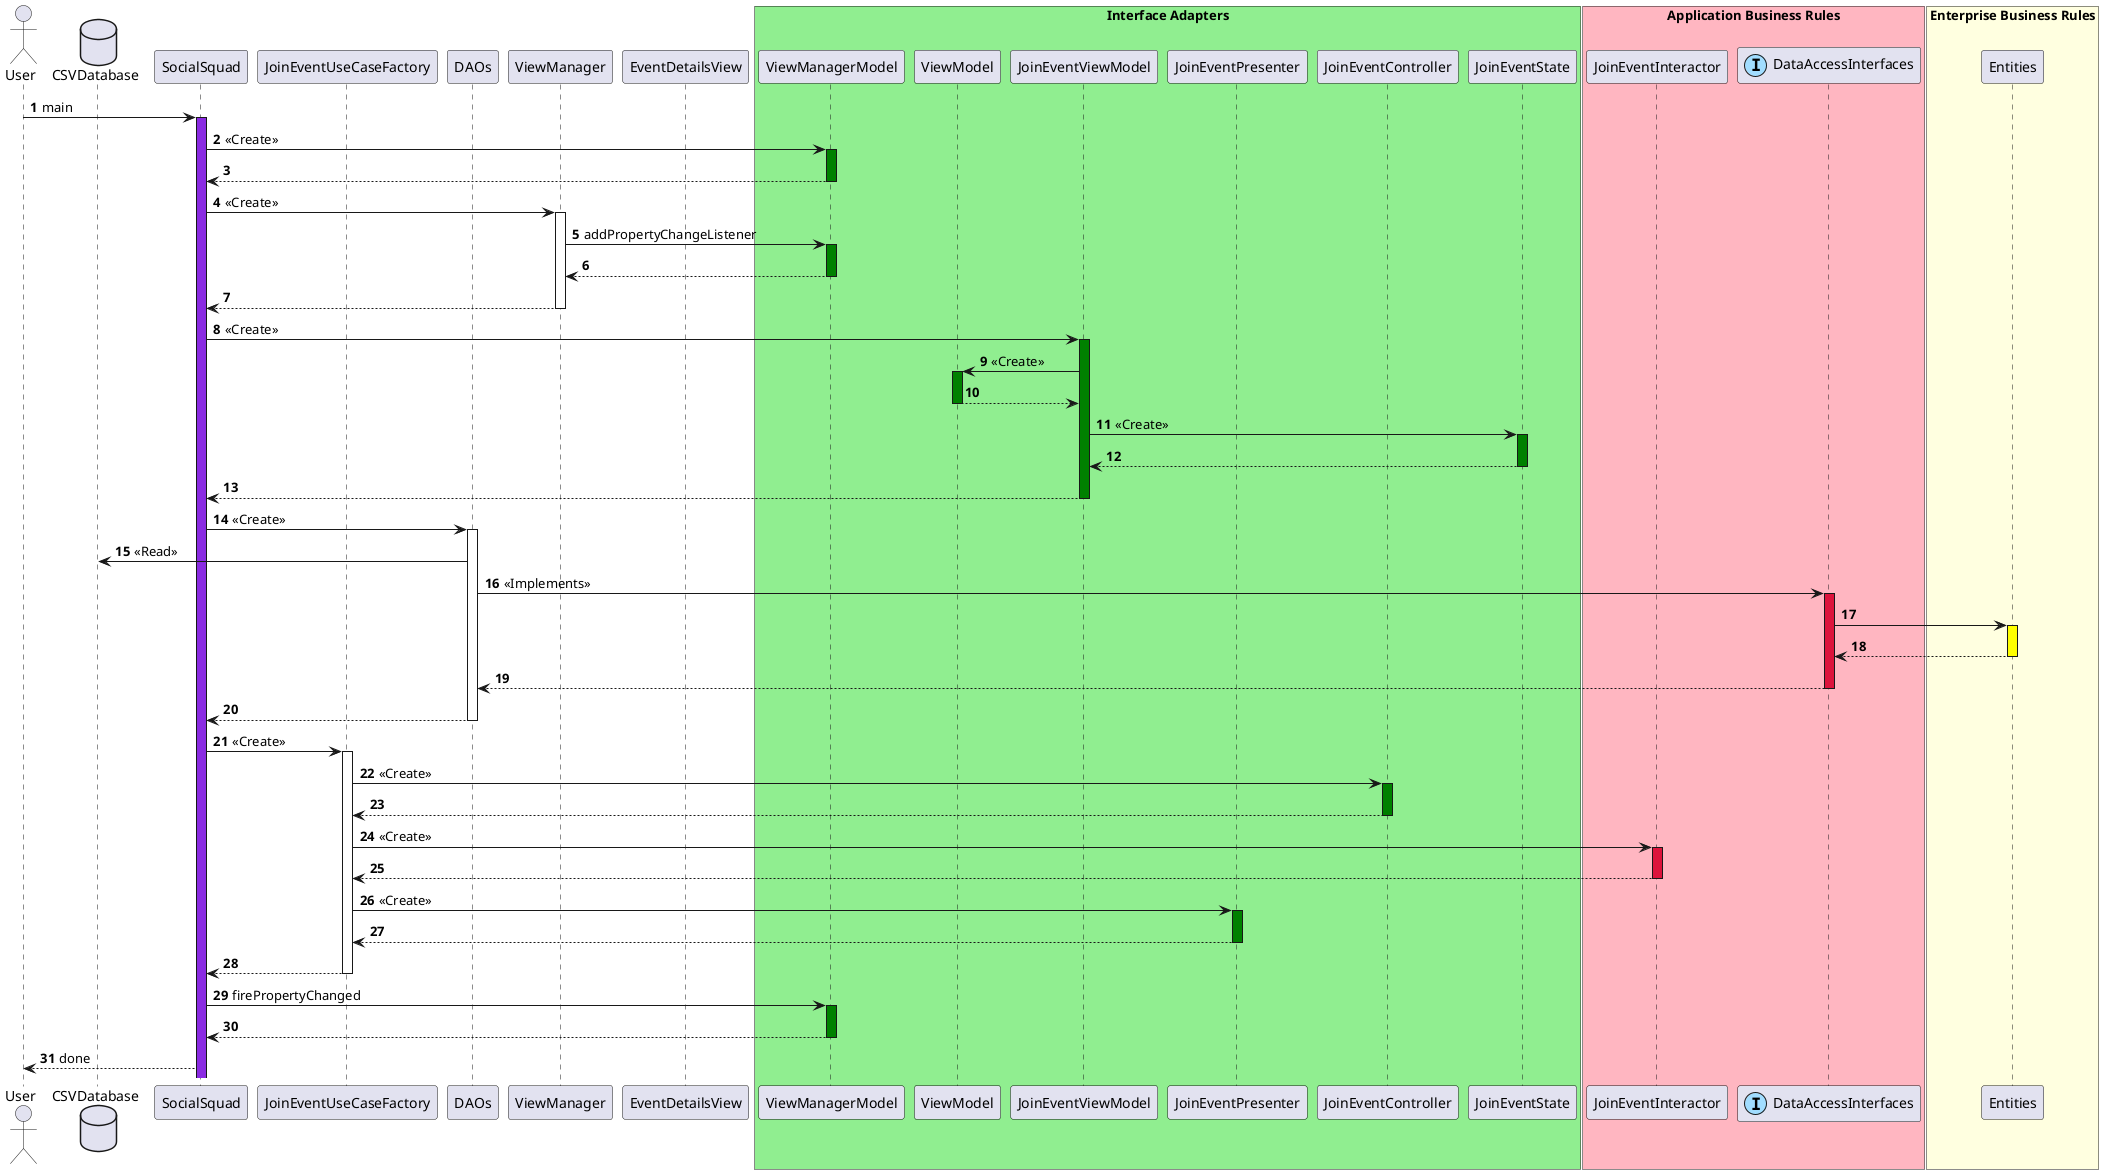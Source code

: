 @startuml
'https://plantuml.com/sequence-diagram
'JoinEventUseCase Factory

autonumber

'Outside
actor User
database CSVDatabase

'Data Access
participant SocialSquad
participant JoinEventUseCaseFactory
participant DAOs

'View
participant ViewManager
participant EventDetailsView

'Interface Adapters
box "Interface Adapters" #LightGreen
    'Interface Adapters (General)'
    participant ViewManagerModel
    participant ViewModel

    'Interface Adapters (JoinEvent)'
    participant JoinEventViewModel
    participant JoinEventPresenter
    participant JoinEventController
    participant JoinEventState
end box

'Application Business Rules
box "Application Business Rules" #LightPink
    participant JoinEventInteractor
    participant DataAccessInterfaces << (I,#A1DDFF) >>
end box

'Enterprise Business Rules
box "Enterprise Business Rules" #LightYellow
    participant Entities
end box





'1 Start
User -> SocialSquad: main
activate SocialSquad #BlueViolet
SocialSquad -> ViewManagerModel: <<Create>>
activate ViewManagerModel #Green
ViewManagerModel --> SocialSquad
deactivate ViewManagerModel #Yellow
SocialSquad -> ViewManager: <<Create>>
activate ViewManager

'Add view to ViewModelManager
ViewManager -> ViewManagerModel : addPropertyChangeListener
activate ViewManagerModel #Green
ViewManagerModel --> ViewManager
deactivate ViewManagerModel
ViewManager --> SocialSquad
deactivate ViewManager
'7 End

SocialSquad -> JoinEventViewModel: <<Create>>
activate JoinEventViewModel #Green
JoinEventViewModel -> ViewModel: <<Create>>
activate ViewModel #Green
ViewModel --> JoinEventViewModel
deactivate ViewModel #Green
JoinEventViewModel -> JoinEventState: <<Create>>
activate JoinEventState #Green
JoinEventState --> JoinEventViewModel
deactivate JoinEventState #Green
JoinEventViewModel --> SocialSquad
deactivate JoinEventViewModel #Green
'13 End

'14 Start
SocialSquad -> DAOs: <<Create>>
activate DAOs
DAOs -> CSVDatabase: <<Read>>
DAOs -> DataAccessInterfaces: <<Implements>>
activate DataAccessInterfaces #Crimson
DataAccessInterfaces -> Entities
activate Entities #Yellow
Entities --> DataAccessInterfaces
deactivate Entities #Yellow
DataAccessInterfaces --> DAOs
deactivate DataAccessInterfaces #Crimson
DAOs --> SocialSquad
deactivate DAOs
'20 End


'21 Start
SocialSquad -> JoinEventUseCaseFactory: <<Create>>
activate JoinEventUseCaseFactory

'Controller
JoinEventUseCaseFactory -> JoinEventController: <<Create>>
activate JoinEventController #Green
JoinEventController --> JoinEventUseCaseFactory
deactivate JoinEventController

'Use Case
JoinEventUseCaseFactory -> JoinEventInteractor: <<Create>>
activate JoinEventInteractor #Crimson
JoinEventInteractor --> JoinEventUseCaseFactory
deactivate JoinEventInteractor

'Presenter
JoinEventUseCaseFactory -> JoinEventPresenter: <<Create>>
activate JoinEventPresenter #Green
JoinEventPresenter --> JoinEventUseCaseFactory
deactivate JoinEventPresenter

JoinEventUseCaseFactory --> SocialSquad
deactivate JoinEventUseCaseFactory


'End Outside
SocialSquad -> ViewManagerModel: firePropertyChanged
activate ViewManagerModel #Green
ViewManagerModel --> SocialSquad
deactivate ViewManagerModel
SocialSquad --> User: done




@enduml